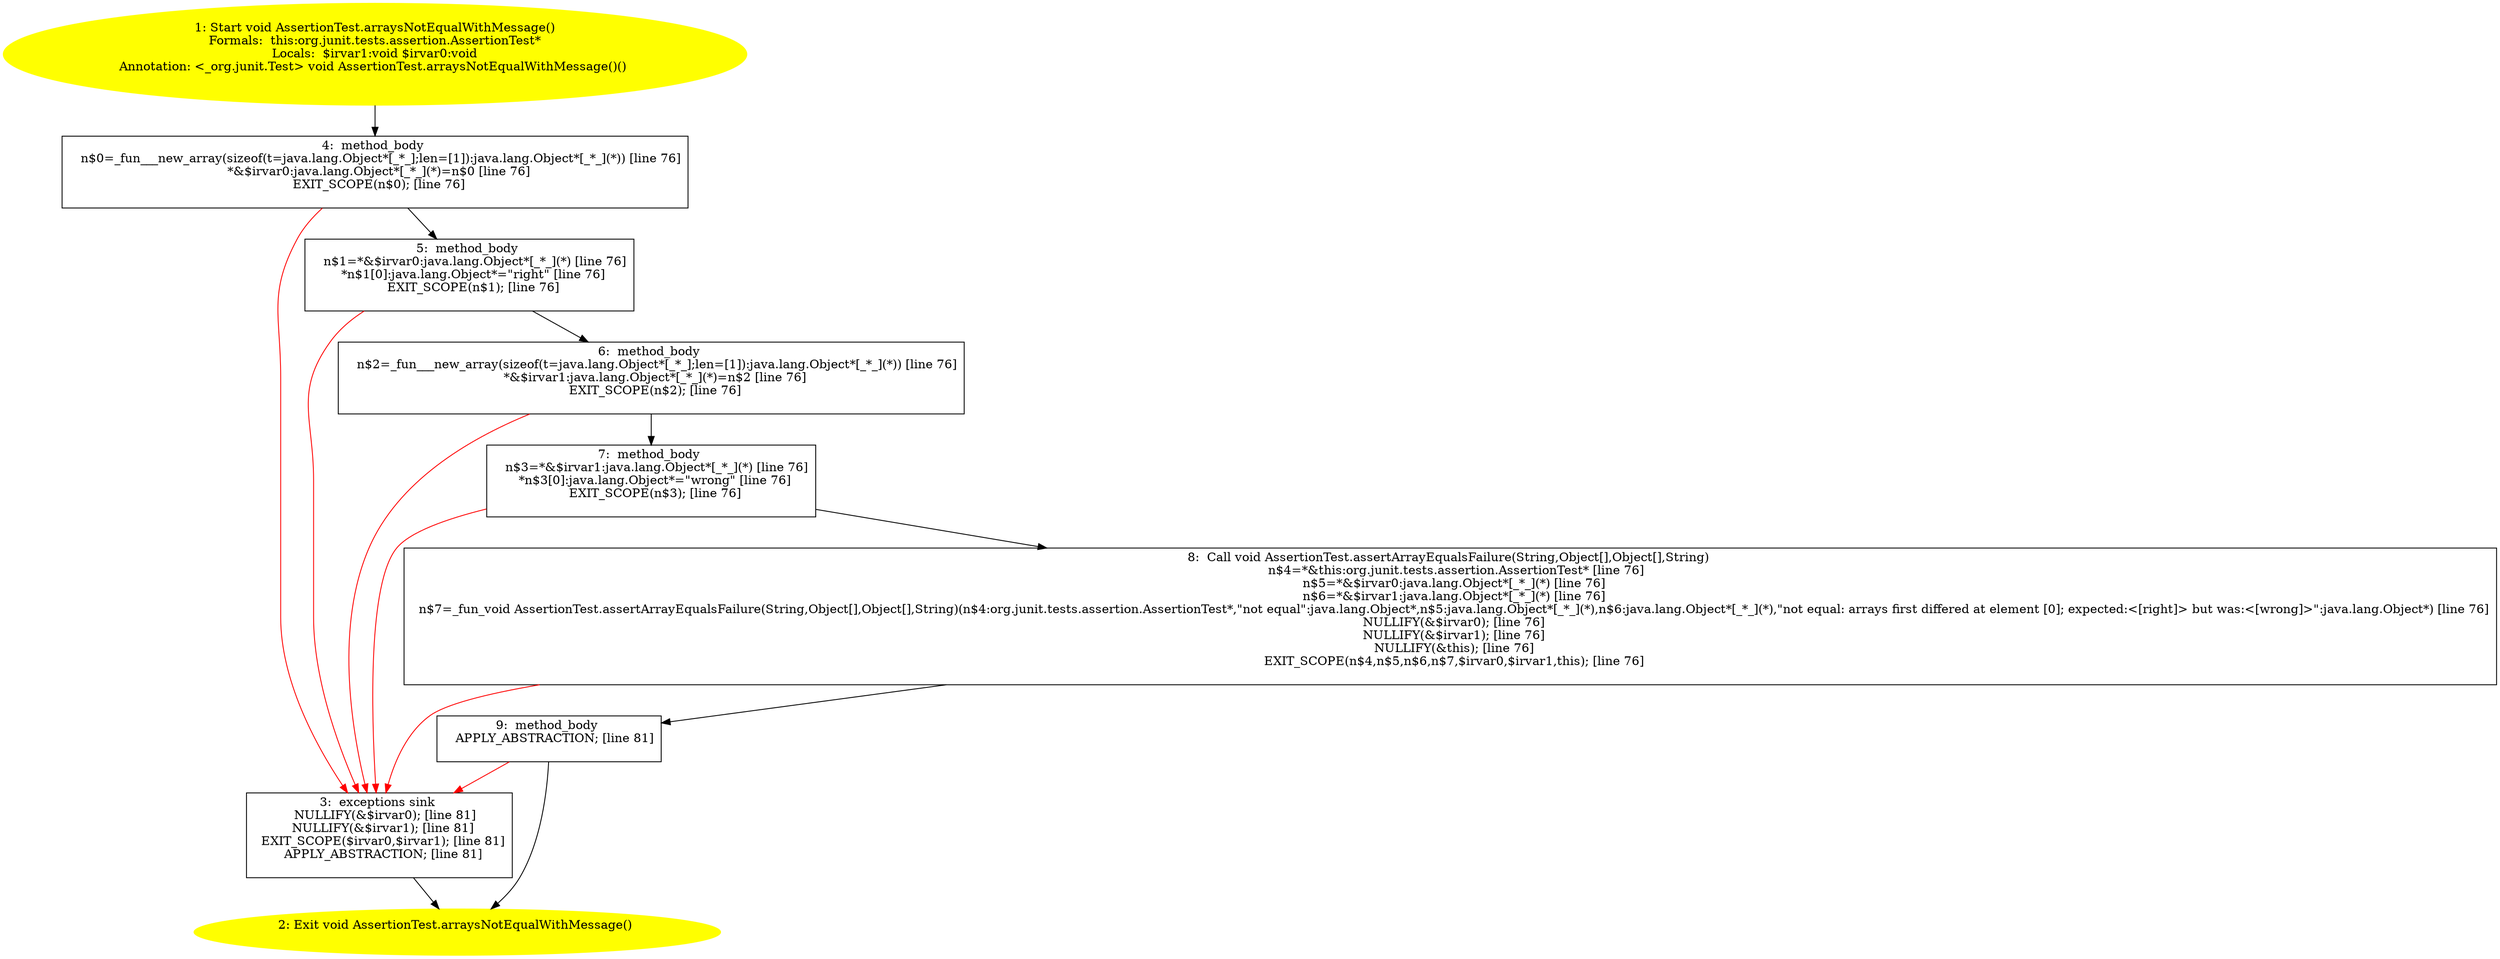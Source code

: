 /* @generated */
digraph cfg {
"org.junit.tests.assertion.AssertionTest.arraysNotEqualWithMessage():void.ac83d9c4062d5ddf72a87ecbd26f3cdb_1" [label="1: Start void AssertionTest.arraysNotEqualWithMessage()\nFormals:  this:org.junit.tests.assertion.AssertionTest*\nLocals:  $irvar1:void $irvar0:void\nAnnotation: <_org.junit.Test> void AssertionTest.arraysNotEqualWithMessage()() \n  " color=yellow style=filled]
	

	 "org.junit.tests.assertion.AssertionTest.arraysNotEqualWithMessage():void.ac83d9c4062d5ddf72a87ecbd26f3cdb_1" -> "org.junit.tests.assertion.AssertionTest.arraysNotEqualWithMessage():void.ac83d9c4062d5ddf72a87ecbd26f3cdb_4" ;
"org.junit.tests.assertion.AssertionTest.arraysNotEqualWithMessage():void.ac83d9c4062d5ddf72a87ecbd26f3cdb_2" [label="2: Exit void AssertionTest.arraysNotEqualWithMessage() \n  " color=yellow style=filled]
	

"org.junit.tests.assertion.AssertionTest.arraysNotEqualWithMessage():void.ac83d9c4062d5ddf72a87ecbd26f3cdb_3" [label="3:  exceptions sink \n   NULLIFY(&$irvar0); [line 81]\n  NULLIFY(&$irvar1); [line 81]\n  EXIT_SCOPE($irvar0,$irvar1); [line 81]\n  APPLY_ABSTRACTION; [line 81]\n " shape="box"]
	

	 "org.junit.tests.assertion.AssertionTest.arraysNotEqualWithMessage():void.ac83d9c4062d5ddf72a87ecbd26f3cdb_3" -> "org.junit.tests.assertion.AssertionTest.arraysNotEqualWithMessage():void.ac83d9c4062d5ddf72a87ecbd26f3cdb_2" ;
"org.junit.tests.assertion.AssertionTest.arraysNotEqualWithMessage():void.ac83d9c4062d5ddf72a87ecbd26f3cdb_4" [label="4:  method_body \n   n$0=_fun___new_array(sizeof(t=java.lang.Object*[_*_];len=[1]):java.lang.Object*[_*_](*)) [line 76]\n  *&$irvar0:java.lang.Object*[_*_](*)=n$0 [line 76]\n  EXIT_SCOPE(n$0); [line 76]\n " shape="box"]
	

	 "org.junit.tests.assertion.AssertionTest.arraysNotEqualWithMessage():void.ac83d9c4062d5ddf72a87ecbd26f3cdb_4" -> "org.junit.tests.assertion.AssertionTest.arraysNotEqualWithMessage():void.ac83d9c4062d5ddf72a87ecbd26f3cdb_5" ;
	 "org.junit.tests.assertion.AssertionTest.arraysNotEqualWithMessage():void.ac83d9c4062d5ddf72a87ecbd26f3cdb_4" -> "org.junit.tests.assertion.AssertionTest.arraysNotEqualWithMessage():void.ac83d9c4062d5ddf72a87ecbd26f3cdb_3" [color="red" ];
"org.junit.tests.assertion.AssertionTest.arraysNotEqualWithMessage():void.ac83d9c4062d5ddf72a87ecbd26f3cdb_5" [label="5:  method_body \n   n$1=*&$irvar0:java.lang.Object*[_*_](*) [line 76]\n  *n$1[0]:java.lang.Object*=\"right\" [line 76]\n  EXIT_SCOPE(n$1); [line 76]\n " shape="box"]
	

	 "org.junit.tests.assertion.AssertionTest.arraysNotEqualWithMessage():void.ac83d9c4062d5ddf72a87ecbd26f3cdb_5" -> "org.junit.tests.assertion.AssertionTest.arraysNotEqualWithMessage():void.ac83d9c4062d5ddf72a87ecbd26f3cdb_6" ;
	 "org.junit.tests.assertion.AssertionTest.arraysNotEqualWithMessage():void.ac83d9c4062d5ddf72a87ecbd26f3cdb_5" -> "org.junit.tests.assertion.AssertionTest.arraysNotEqualWithMessage():void.ac83d9c4062d5ddf72a87ecbd26f3cdb_3" [color="red" ];
"org.junit.tests.assertion.AssertionTest.arraysNotEqualWithMessage():void.ac83d9c4062d5ddf72a87ecbd26f3cdb_6" [label="6:  method_body \n   n$2=_fun___new_array(sizeof(t=java.lang.Object*[_*_];len=[1]):java.lang.Object*[_*_](*)) [line 76]\n  *&$irvar1:java.lang.Object*[_*_](*)=n$2 [line 76]\n  EXIT_SCOPE(n$2); [line 76]\n " shape="box"]
	

	 "org.junit.tests.assertion.AssertionTest.arraysNotEqualWithMessage():void.ac83d9c4062d5ddf72a87ecbd26f3cdb_6" -> "org.junit.tests.assertion.AssertionTest.arraysNotEqualWithMessage():void.ac83d9c4062d5ddf72a87ecbd26f3cdb_7" ;
	 "org.junit.tests.assertion.AssertionTest.arraysNotEqualWithMessage():void.ac83d9c4062d5ddf72a87ecbd26f3cdb_6" -> "org.junit.tests.assertion.AssertionTest.arraysNotEqualWithMessage():void.ac83d9c4062d5ddf72a87ecbd26f3cdb_3" [color="red" ];
"org.junit.tests.assertion.AssertionTest.arraysNotEqualWithMessage():void.ac83d9c4062d5ddf72a87ecbd26f3cdb_7" [label="7:  method_body \n   n$3=*&$irvar1:java.lang.Object*[_*_](*) [line 76]\n  *n$3[0]:java.lang.Object*=\"wrong\" [line 76]\n  EXIT_SCOPE(n$3); [line 76]\n " shape="box"]
	

	 "org.junit.tests.assertion.AssertionTest.arraysNotEqualWithMessage():void.ac83d9c4062d5ddf72a87ecbd26f3cdb_7" -> "org.junit.tests.assertion.AssertionTest.arraysNotEqualWithMessage():void.ac83d9c4062d5ddf72a87ecbd26f3cdb_8" ;
	 "org.junit.tests.assertion.AssertionTest.arraysNotEqualWithMessage():void.ac83d9c4062d5ddf72a87ecbd26f3cdb_7" -> "org.junit.tests.assertion.AssertionTest.arraysNotEqualWithMessage():void.ac83d9c4062d5ddf72a87ecbd26f3cdb_3" [color="red" ];
"org.junit.tests.assertion.AssertionTest.arraysNotEqualWithMessage():void.ac83d9c4062d5ddf72a87ecbd26f3cdb_8" [label="8:  Call void AssertionTest.assertArrayEqualsFailure(String,Object[],Object[],String) \n   n$4=*&this:org.junit.tests.assertion.AssertionTest* [line 76]\n  n$5=*&$irvar0:java.lang.Object*[_*_](*) [line 76]\n  n$6=*&$irvar1:java.lang.Object*[_*_](*) [line 76]\n  n$7=_fun_void AssertionTest.assertArrayEqualsFailure(String,Object[],Object[],String)(n$4:org.junit.tests.assertion.AssertionTest*,\"not equal\":java.lang.Object*,n$5:java.lang.Object*[_*_](*),n$6:java.lang.Object*[_*_](*),\"not equal: arrays first differed at element [0]; expected:<[right]> but was:<[wrong]>\":java.lang.Object*) [line 76]\n  NULLIFY(&$irvar0); [line 76]\n  NULLIFY(&$irvar1); [line 76]\n  NULLIFY(&this); [line 76]\n  EXIT_SCOPE(n$4,n$5,n$6,n$7,$irvar0,$irvar1,this); [line 76]\n " shape="box"]
	

	 "org.junit.tests.assertion.AssertionTest.arraysNotEqualWithMessage():void.ac83d9c4062d5ddf72a87ecbd26f3cdb_8" -> "org.junit.tests.assertion.AssertionTest.arraysNotEqualWithMessage():void.ac83d9c4062d5ddf72a87ecbd26f3cdb_9" ;
	 "org.junit.tests.assertion.AssertionTest.arraysNotEqualWithMessage():void.ac83d9c4062d5ddf72a87ecbd26f3cdb_8" -> "org.junit.tests.assertion.AssertionTest.arraysNotEqualWithMessage():void.ac83d9c4062d5ddf72a87ecbd26f3cdb_3" [color="red" ];
"org.junit.tests.assertion.AssertionTest.arraysNotEqualWithMessage():void.ac83d9c4062d5ddf72a87ecbd26f3cdb_9" [label="9:  method_body \n   APPLY_ABSTRACTION; [line 81]\n " shape="box"]
	

	 "org.junit.tests.assertion.AssertionTest.arraysNotEqualWithMessage():void.ac83d9c4062d5ddf72a87ecbd26f3cdb_9" -> "org.junit.tests.assertion.AssertionTest.arraysNotEqualWithMessage():void.ac83d9c4062d5ddf72a87ecbd26f3cdb_2" ;
	 "org.junit.tests.assertion.AssertionTest.arraysNotEqualWithMessage():void.ac83d9c4062d5ddf72a87ecbd26f3cdb_9" -> "org.junit.tests.assertion.AssertionTest.arraysNotEqualWithMessage():void.ac83d9c4062d5ddf72a87ecbd26f3cdb_3" [color="red" ];
}
